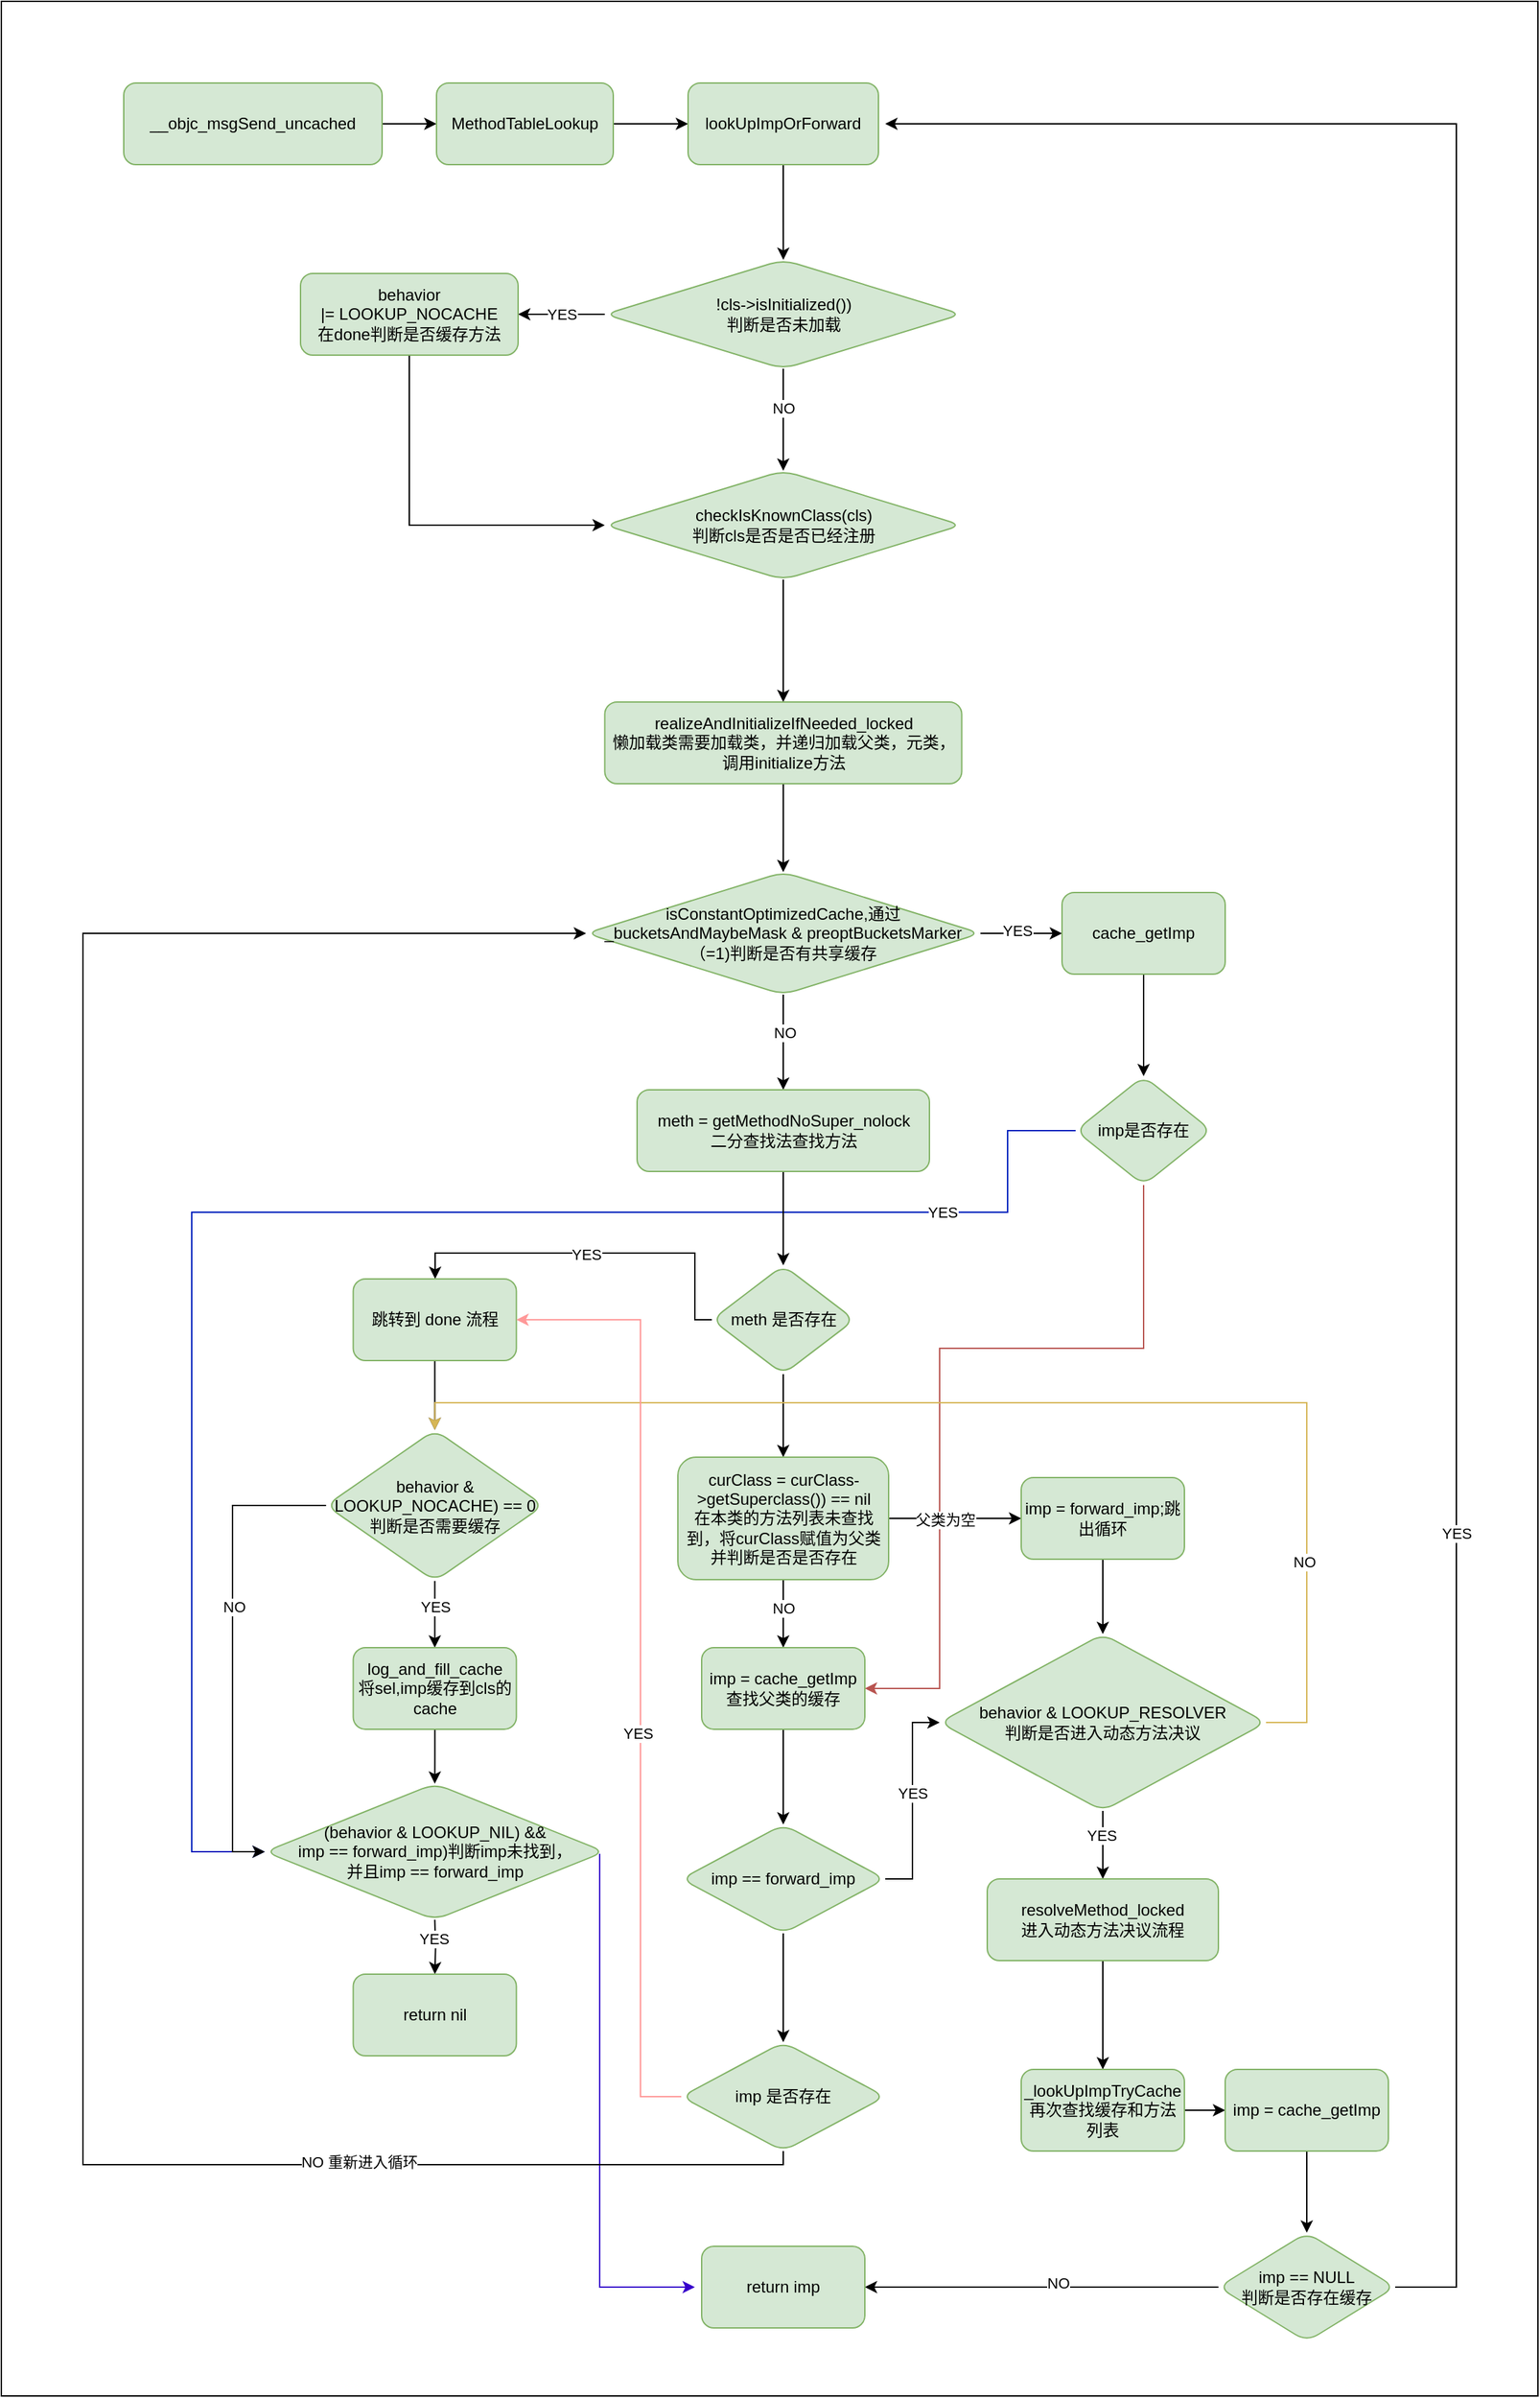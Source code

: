 <mxfile version="16.5.6" type="github">
  <diagram id="x6sFYiA4rkCTneI-RJo7" name="Page-1">
    <mxGraphModel dx="2543" dy="1040" grid="1" gridSize="10" guides="1" tooltips="1" connect="1" arrows="1" fold="1" page="1" pageScale="1" pageWidth="827" pageHeight="1169" math="0" shadow="0">
      <root>
        <mxCell id="0" />
        <mxCell id="1" parent="0" />
        <mxCell id="sLF7BMZyt9MLRBjVb3fy-2" value="" style="rounded=0;whiteSpace=wrap;html=1;" vertex="1" parent="1">
          <mxGeometry x="-190" y="160" width="1130" height="1760" as="geometry" />
        </mxCell>
        <mxCell id="pNtmwsAvhv5jmCJUX1sL-3" value="" style="edgeStyle=orthogonalEdgeStyle;rounded=0;orthogonalLoop=1;jettySize=auto;html=1;" parent="1" source="pNtmwsAvhv5jmCJUX1sL-1" target="pNtmwsAvhv5jmCJUX1sL-2" edge="1">
          <mxGeometry relative="1" as="geometry" />
        </mxCell>
        <mxCell id="pNtmwsAvhv5jmCJUX1sL-1" value="__objc_msgSend_uncached" style="rounded=1;whiteSpace=wrap;html=1;fillColor=#d5e8d4;strokeColor=#82b366;" parent="1" vertex="1">
          <mxGeometry x="-100" y="220" width="190" height="60" as="geometry" />
        </mxCell>
        <mxCell id="pNtmwsAvhv5jmCJUX1sL-5" value="" style="edgeStyle=orthogonalEdgeStyle;rounded=0;orthogonalLoop=1;jettySize=auto;html=1;" parent="1" source="pNtmwsAvhv5jmCJUX1sL-2" target="pNtmwsAvhv5jmCJUX1sL-4" edge="1">
          <mxGeometry relative="1" as="geometry" />
        </mxCell>
        <mxCell id="pNtmwsAvhv5jmCJUX1sL-2" value="MethodTableLookup" style="whiteSpace=wrap;html=1;fillColor=#d5e8d4;strokeColor=#82b366;rounded=1;" parent="1" vertex="1">
          <mxGeometry x="130" y="220" width="130" height="60" as="geometry" />
        </mxCell>
        <mxCell id="pNtmwsAvhv5jmCJUX1sL-9" value="" style="edgeStyle=orthogonalEdgeStyle;rounded=0;orthogonalLoop=1;jettySize=auto;html=1;" parent="1" source="pNtmwsAvhv5jmCJUX1sL-4" target="pNtmwsAvhv5jmCJUX1sL-8" edge="1">
          <mxGeometry relative="1" as="geometry" />
        </mxCell>
        <mxCell id="pNtmwsAvhv5jmCJUX1sL-4" value="lookUpImpOrForward" style="whiteSpace=wrap;html=1;fillColor=#d5e8d4;strokeColor=#82b366;rounded=1;" parent="1" vertex="1">
          <mxGeometry x="315" y="220" width="140" height="60" as="geometry" />
        </mxCell>
        <mxCell id="pNtmwsAvhv5jmCJUX1sL-11" value="YES" style="edgeStyle=orthogonalEdgeStyle;rounded=0;orthogonalLoop=1;jettySize=auto;html=1;" parent="1" source="pNtmwsAvhv5jmCJUX1sL-8" target="pNtmwsAvhv5jmCJUX1sL-10" edge="1">
          <mxGeometry relative="1" as="geometry" />
        </mxCell>
        <mxCell id="pNtmwsAvhv5jmCJUX1sL-13" value="" style="edgeStyle=orthogonalEdgeStyle;rounded=0;orthogonalLoop=1;jettySize=auto;html=1;" parent="1" source="pNtmwsAvhv5jmCJUX1sL-8" target="pNtmwsAvhv5jmCJUX1sL-12" edge="1">
          <mxGeometry relative="1" as="geometry" />
        </mxCell>
        <mxCell id="pNtmwsAvhv5jmCJUX1sL-14" value="NO" style="edgeLabel;html=1;align=center;verticalAlign=middle;resizable=0;points=[];" parent="pNtmwsAvhv5jmCJUX1sL-13" vertex="1" connectable="0">
          <mxGeometry x="-0.227" relative="1" as="geometry">
            <mxPoint as="offset" />
          </mxGeometry>
        </mxCell>
        <mxCell id="pNtmwsAvhv5jmCJUX1sL-8" value="!cls-&amp;gt;isInitialized())&lt;br&gt;判断是否未加载" style="rhombus;whiteSpace=wrap;html=1;fillColor=#d5e8d4;strokeColor=#82b366;rounded=1;" parent="1" vertex="1">
          <mxGeometry x="253.75" y="350" width="262.5" height="80" as="geometry" />
        </mxCell>
        <mxCell id="sLF7BMZyt9MLRBjVb3fy-3" style="edgeStyle=orthogonalEdgeStyle;rounded=0;orthogonalLoop=1;jettySize=auto;html=1;entryX=0;entryY=0.5;entryDx=0;entryDy=0;" edge="1" parent="1" source="pNtmwsAvhv5jmCJUX1sL-10" target="pNtmwsAvhv5jmCJUX1sL-12">
          <mxGeometry relative="1" as="geometry">
            <Array as="points">
              <mxPoint x="110" y="545" />
            </Array>
          </mxGeometry>
        </mxCell>
        <mxCell id="pNtmwsAvhv5jmCJUX1sL-10" value="behavior |=&amp;nbsp;LOOKUP_NOCACHE&lt;br&gt;在done判断是否缓存方法" style="whiteSpace=wrap;html=1;fillColor=#d5e8d4;strokeColor=#82b366;rounded=1;" parent="1" vertex="1">
          <mxGeometry x="30" y="360" width="160" height="60" as="geometry" />
        </mxCell>
        <mxCell id="pNtmwsAvhv5jmCJUX1sL-16" value="" style="edgeStyle=orthogonalEdgeStyle;rounded=0;orthogonalLoop=1;jettySize=auto;html=1;" parent="1" source="pNtmwsAvhv5jmCJUX1sL-12" target="pNtmwsAvhv5jmCJUX1sL-15" edge="1">
          <mxGeometry relative="1" as="geometry" />
        </mxCell>
        <mxCell id="pNtmwsAvhv5jmCJUX1sL-12" value="checkIsKnownClass(cls)&lt;br&gt;判断cls是否是否已经注册" style="rhombus;whiteSpace=wrap;html=1;fillColor=#d5e8d4;strokeColor=#82b366;rounded=1;" parent="1" vertex="1">
          <mxGeometry x="253.75" y="505" width="262.5" height="80" as="geometry" />
        </mxCell>
        <mxCell id="pNtmwsAvhv5jmCJUX1sL-18" value="" style="edgeStyle=orthogonalEdgeStyle;rounded=0;orthogonalLoop=1;jettySize=auto;html=1;" parent="1" source="pNtmwsAvhv5jmCJUX1sL-15" target="pNtmwsAvhv5jmCJUX1sL-17" edge="1">
          <mxGeometry relative="1" as="geometry" />
        </mxCell>
        <mxCell id="pNtmwsAvhv5jmCJUX1sL-15" value="realizeAndInitializeIfNeeded_locked&lt;br&gt;懒加载类需要加载类，并递归加载父类，元类，调用initialize方法" style="whiteSpace=wrap;html=1;fillColor=#d5e8d4;strokeColor=#82b366;rounded=1;" parent="1" vertex="1">
          <mxGeometry x="253.75" y="675" width="262.5" height="60" as="geometry" />
        </mxCell>
        <mxCell id="pNtmwsAvhv5jmCJUX1sL-20" value="" style="edgeStyle=orthogonalEdgeStyle;rounded=0;orthogonalLoop=1;jettySize=auto;html=1;" parent="1" source="pNtmwsAvhv5jmCJUX1sL-17" target="pNtmwsAvhv5jmCJUX1sL-19" edge="1">
          <mxGeometry relative="1" as="geometry" />
        </mxCell>
        <mxCell id="pNtmwsAvhv5jmCJUX1sL-25" value="YES" style="edgeLabel;html=1;align=center;verticalAlign=middle;resizable=0;points=[];" parent="pNtmwsAvhv5jmCJUX1sL-20" vertex="1" connectable="0">
          <mxGeometry x="-0.1" y="2" relative="1" as="geometry">
            <mxPoint as="offset" />
          </mxGeometry>
        </mxCell>
        <mxCell id="pNtmwsAvhv5jmCJUX1sL-27" value="" style="edgeStyle=orthogonalEdgeStyle;rounded=0;orthogonalLoop=1;jettySize=auto;html=1;" parent="1" source="pNtmwsAvhv5jmCJUX1sL-17" target="pNtmwsAvhv5jmCJUX1sL-26" edge="1">
          <mxGeometry relative="1" as="geometry" />
        </mxCell>
        <mxCell id="pNtmwsAvhv5jmCJUX1sL-28" value="NO" style="edgeLabel;html=1;align=center;verticalAlign=middle;resizable=0;points=[];" parent="pNtmwsAvhv5jmCJUX1sL-27" vertex="1" connectable="0">
          <mxGeometry x="-0.221" y="1" relative="1" as="geometry">
            <mxPoint as="offset" />
          </mxGeometry>
        </mxCell>
        <mxCell id="pNtmwsAvhv5jmCJUX1sL-17" value="isConstantOptimizedCache,通过_bucketsAndMaybeMask &amp;amp; preoptBucketsMarker（=1)判断是否有共享缓存" style="rhombus;whiteSpace=wrap;html=1;fillColor=#d5e8d4;strokeColor=#82b366;rounded=1;" parent="1" vertex="1">
          <mxGeometry x="240" y="800" width="290" height="90" as="geometry" />
        </mxCell>
        <mxCell id="pNtmwsAvhv5jmCJUX1sL-24" value="" style="edgeStyle=orthogonalEdgeStyle;rounded=0;orthogonalLoop=1;jettySize=auto;html=1;" parent="1" source="pNtmwsAvhv5jmCJUX1sL-19" target="pNtmwsAvhv5jmCJUX1sL-23" edge="1">
          <mxGeometry relative="1" as="geometry" />
        </mxCell>
        <mxCell id="pNtmwsAvhv5jmCJUX1sL-19" value="cache_getImp" style="whiteSpace=wrap;html=1;fillColor=#d5e8d4;strokeColor=#82b366;rounded=1;" parent="1" vertex="1">
          <mxGeometry x="590" y="815" width="120" height="60" as="geometry" />
        </mxCell>
        <mxCell id="pNtmwsAvhv5jmCJUX1sL-47" style="edgeStyle=orthogonalEdgeStyle;rounded=0;orthogonalLoop=1;jettySize=auto;html=1;entryX=0;entryY=0.5;entryDx=0;entryDy=0;fillColor=#0050ef;strokeColor=#001DBC;" parent="1" source="pNtmwsAvhv5jmCJUX1sL-23" target="pNtmwsAvhv5jmCJUX1sL-40" edge="1">
          <mxGeometry relative="1" as="geometry">
            <mxPoint x="40" y="1530" as="targetPoint" />
            <Array as="points">
              <mxPoint x="550" y="990" />
              <mxPoint x="550" y="1050" />
              <mxPoint x="-50" y="1050" />
              <mxPoint x="-50" y="1520" />
            </Array>
          </mxGeometry>
        </mxCell>
        <mxCell id="pNtmwsAvhv5jmCJUX1sL-48" value="YES" style="edgeLabel;html=1;align=center;verticalAlign=middle;resizable=0;points=[];" parent="pNtmwsAvhv5jmCJUX1sL-47" vertex="1" connectable="0">
          <mxGeometry x="-0.744" relative="1" as="geometry">
            <mxPoint as="offset" />
          </mxGeometry>
        </mxCell>
        <mxCell id="sLF7BMZyt9MLRBjVb3fy-1" style="edgeStyle=orthogonalEdgeStyle;rounded=0;orthogonalLoop=1;jettySize=auto;html=1;entryX=1;entryY=0.5;entryDx=0;entryDy=0;fillColor=#f8cecc;strokeColor=#b85450;" edge="1" parent="1" source="pNtmwsAvhv5jmCJUX1sL-23" target="pNtmwsAvhv5jmCJUX1sL-67">
          <mxGeometry relative="1" as="geometry">
            <Array as="points">
              <mxPoint x="650" y="1150" />
              <mxPoint x="500" y="1150" />
              <mxPoint x="500" y="1400" />
            </Array>
          </mxGeometry>
        </mxCell>
        <mxCell id="pNtmwsAvhv5jmCJUX1sL-23" value="imp是否存在" style="rhombus;whiteSpace=wrap;html=1;fillColor=#d5e8d4;strokeColor=#82b366;rounded=1;" parent="1" vertex="1">
          <mxGeometry x="600" y="950" width="100" height="80" as="geometry" />
        </mxCell>
        <mxCell id="pNtmwsAvhv5jmCJUX1sL-30" value="" style="edgeStyle=orthogonalEdgeStyle;rounded=0;orthogonalLoop=1;jettySize=auto;html=1;" parent="1" source="pNtmwsAvhv5jmCJUX1sL-26" target="pNtmwsAvhv5jmCJUX1sL-29" edge="1">
          <mxGeometry relative="1" as="geometry" />
        </mxCell>
        <mxCell id="pNtmwsAvhv5jmCJUX1sL-26" value="meth = getMethodNoSuper_nolock&lt;br&gt;二分查找法查找方法" style="whiteSpace=wrap;html=1;fillColor=#d5e8d4;strokeColor=#82b366;rounded=1;" parent="1" vertex="1">
          <mxGeometry x="277.5" y="960" width="215" height="60" as="geometry" />
        </mxCell>
        <mxCell id="pNtmwsAvhv5jmCJUX1sL-32" value="" style="edgeStyle=orthogonalEdgeStyle;rounded=0;orthogonalLoop=1;jettySize=auto;html=1;" parent="1" source="pNtmwsAvhv5jmCJUX1sL-29" target="pNtmwsAvhv5jmCJUX1sL-31" edge="1">
          <mxGeometry relative="1" as="geometry">
            <Array as="points">
              <mxPoint x="320" y="1129" />
              <mxPoint x="320" y="1080" />
              <mxPoint x="129" y="1080" />
            </Array>
          </mxGeometry>
        </mxCell>
        <mxCell id="pNtmwsAvhv5jmCJUX1sL-33" value="YES" style="edgeLabel;html=1;align=center;verticalAlign=middle;resizable=0;points=[];" parent="pNtmwsAvhv5jmCJUX1sL-32" vertex="1" connectable="0">
          <mxGeometry x="-0.572" y="2" relative="1" as="geometry">
            <mxPoint x="-78" y="-3" as="offset" />
          </mxGeometry>
        </mxCell>
        <mxCell id="pNtmwsAvhv5jmCJUX1sL-50" value="" style="edgeStyle=orthogonalEdgeStyle;rounded=0;orthogonalLoop=1;jettySize=auto;html=1;" parent="1" source="pNtmwsAvhv5jmCJUX1sL-29" target="pNtmwsAvhv5jmCJUX1sL-49" edge="1">
          <mxGeometry relative="1" as="geometry" />
        </mxCell>
        <mxCell id="pNtmwsAvhv5jmCJUX1sL-29" value="meth 是否存在" style="rhombus;whiteSpace=wrap;html=1;fillColor=#d5e8d4;strokeColor=#82b366;rounded=1;" parent="1" vertex="1">
          <mxGeometry x="332.5" y="1089" width="105" height="80" as="geometry" />
        </mxCell>
        <mxCell id="pNtmwsAvhv5jmCJUX1sL-35" value="" style="edgeStyle=orthogonalEdgeStyle;rounded=0;orthogonalLoop=1;jettySize=auto;html=1;strokeColor=#000000;" parent="1" source="pNtmwsAvhv5jmCJUX1sL-31" target="pNtmwsAvhv5jmCJUX1sL-34" edge="1">
          <mxGeometry relative="1" as="geometry" />
        </mxCell>
        <mxCell id="pNtmwsAvhv5jmCJUX1sL-31" value="跳转到 done 流程" style="whiteSpace=wrap;html=1;fillColor=#d5e8d4;strokeColor=#82b366;rounded=1;" parent="1" vertex="1">
          <mxGeometry x="68.75" y="1099" width="120" height="60" as="geometry" />
        </mxCell>
        <mxCell id="pNtmwsAvhv5jmCJUX1sL-38" value="" style="edgeStyle=orthogonalEdgeStyle;rounded=0;orthogonalLoop=1;jettySize=auto;html=1;" parent="1" source="pNtmwsAvhv5jmCJUX1sL-34" target="pNtmwsAvhv5jmCJUX1sL-37" edge="1">
          <mxGeometry relative="1" as="geometry" />
        </mxCell>
        <mxCell id="pNtmwsAvhv5jmCJUX1sL-39" value="YES" style="edgeLabel;html=1;align=center;verticalAlign=middle;resizable=0;points=[];" parent="pNtmwsAvhv5jmCJUX1sL-38" vertex="1" connectable="0">
          <mxGeometry x="-0.305" y="1" relative="1" as="geometry">
            <mxPoint x="-1" y="2" as="offset" />
          </mxGeometry>
        </mxCell>
        <mxCell id="pNtmwsAvhv5jmCJUX1sL-44" style="edgeStyle=orthogonalEdgeStyle;rounded=0;orthogonalLoop=1;jettySize=auto;html=1;entryX=0;entryY=0.5;entryDx=0;entryDy=0;" parent="1" source="pNtmwsAvhv5jmCJUX1sL-34" target="pNtmwsAvhv5jmCJUX1sL-40" edge="1">
          <mxGeometry relative="1" as="geometry">
            <Array as="points">
              <mxPoint x="-20" y="1266" />
              <mxPoint x="-20" y="1520" />
            </Array>
          </mxGeometry>
        </mxCell>
        <mxCell id="pNtmwsAvhv5jmCJUX1sL-46" value="NO" style="edgeLabel;html=1;align=center;verticalAlign=middle;resizable=0;points=[];" parent="pNtmwsAvhv5jmCJUX1sL-44" vertex="1" connectable="0">
          <mxGeometry x="-0.314" y="1" relative="1" as="geometry">
            <mxPoint y="24" as="offset" />
          </mxGeometry>
        </mxCell>
        <mxCell id="pNtmwsAvhv5jmCJUX1sL-34" value="behavior &amp;amp; LOOKUP_NOCACHE) == 0&lt;br&gt;判断是否需要缓存" style="rhombus;whiteSpace=wrap;html=1;fillColor=#d5e8d4;strokeColor=#82b366;rounded=1;" parent="1" vertex="1">
          <mxGeometry x="48.75" y="1210" width="160" height="111" as="geometry" />
        </mxCell>
        <mxCell id="pNtmwsAvhv5jmCJUX1sL-41" value="" style="edgeStyle=orthogonalEdgeStyle;rounded=0;orthogonalLoop=1;jettySize=auto;html=1;" parent="1" source="pNtmwsAvhv5jmCJUX1sL-37" edge="1">
          <mxGeometry relative="1" as="geometry">
            <mxPoint x="128.75" y="1470" as="targetPoint" />
          </mxGeometry>
        </mxCell>
        <mxCell id="pNtmwsAvhv5jmCJUX1sL-37" value="log_and_fill_cache&lt;br&gt;将sel,imp缓存到cls的cache" style="whiteSpace=wrap;html=1;fillColor=#d5e8d4;strokeColor=#82b366;rounded=1;" parent="1" vertex="1">
          <mxGeometry x="68.75" y="1370" width="120" height="60" as="geometry" />
        </mxCell>
        <mxCell id="pNtmwsAvhv5jmCJUX1sL-43" value="" style="edgeStyle=orthogonalEdgeStyle;rounded=0;orthogonalLoop=1;jettySize=auto;html=1;" parent="1" target="pNtmwsAvhv5jmCJUX1sL-42" edge="1">
          <mxGeometry relative="1" as="geometry">
            <mxPoint x="128.75" y="1570" as="sourcePoint" />
          </mxGeometry>
        </mxCell>
        <mxCell id="pNtmwsAvhv5jmCJUX1sL-82" value="YES" style="edgeLabel;html=1;align=center;verticalAlign=middle;resizable=0;points=[];" parent="pNtmwsAvhv5jmCJUX1sL-43" vertex="1" connectable="0">
          <mxGeometry x="-0.3" y="-1" relative="1" as="geometry">
            <mxPoint as="offset" />
          </mxGeometry>
        </mxCell>
        <mxCell id="pNtmwsAvhv5jmCJUX1sL-86" style="edgeStyle=orthogonalEdgeStyle;rounded=0;orthogonalLoop=1;jettySize=auto;html=1;fillColor=#6a00ff;strokeColor=#3700CC;" parent="1" source="pNtmwsAvhv5jmCJUX1sL-40" edge="1">
          <mxGeometry relative="1" as="geometry">
            <mxPoint x="320" y="1840" as="targetPoint" />
            <Array as="points">
              <mxPoint x="250" y="1840" />
            </Array>
          </mxGeometry>
        </mxCell>
        <mxCell id="pNtmwsAvhv5jmCJUX1sL-40" value="(behavior &amp;amp; LOOKUP_NIL) &amp;amp;&amp;amp; &lt;br&gt;imp == forward_imp)判断imp未找到，&lt;br&gt;并且imp == forward_imp" style="rhombus;whiteSpace=wrap;html=1;fillColor=#d5e8d4;strokeColor=#82b366;rounded=1;" parent="1" vertex="1">
          <mxGeometry x="3.75" y="1470" width="250" height="100" as="geometry" />
        </mxCell>
        <mxCell id="pNtmwsAvhv5jmCJUX1sL-42" value="return nil" style="whiteSpace=wrap;html=1;fillColor=#d5e8d4;strokeColor=#82b366;rounded=1;" parent="1" vertex="1">
          <mxGeometry x="68.75" y="1610" width="120" height="60" as="geometry" />
        </mxCell>
        <mxCell id="pNtmwsAvhv5jmCJUX1sL-52" value="" style="edgeStyle=orthogonalEdgeStyle;rounded=0;orthogonalLoop=1;jettySize=auto;html=1;" parent="1" source="pNtmwsAvhv5jmCJUX1sL-49" target="pNtmwsAvhv5jmCJUX1sL-51" edge="1">
          <mxGeometry relative="1" as="geometry" />
        </mxCell>
        <mxCell id="pNtmwsAvhv5jmCJUX1sL-55" value="父类为空" style="edgeLabel;html=1;align=center;verticalAlign=middle;resizable=0;points=[];" parent="pNtmwsAvhv5jmCJUX1sL-52" vertex="1" connectable="0">
          <mxGeometry x="-0.149" relative="1" as="geometry">
            <mxPoint y="1" as="offset" />
          </mxGeometry>
        </mxCell>
        <mxCell id="pNtmwsAvhv5jmCJUX1sL-68" value="" style="edgeStyle=orthogonalEdgeStyle;rounded=0;orthogonalLoop=1;jettySize=auto;html=1;" parent="1" source="pNtmwsAvhv5jmCJUX1sL-49" target="pNtmwsAvhv5jmCJUX1sL-67" edge="1">
          <mxGeometry relative="1" as="geometry" />
        </mxCell>
        <mxCell id="pNtmwsAvhv5jmCJUX1sL-69" value="NO" style="edgeLabel;html=1;align=center;verticalAlign=middle;resizable=0;points=[];" parent="pNtmwsAvhv5jmCJUX1sL-68" vertex="1" connectable="0">
          <mxGeometry x="-0.168" relative="1" as="geometry">
            <mxPoint as="offset" />
          </mxGeometry>
        </mxCell>
        <mxCell id="pNtmwsAvhv5jmCJUX1sL-49" value="curClass = curClass-&amp;gt;getSuperclass()) == nil&lt;br&gt;在本类的方法列表未查找到，将curClass赋值为父类并判断是否是否存在" style="whiteSpace=wrap;html=1;fillColor=#d5e8d4;strokeColor=#82b366;rounded=1;" parent="1" vertex="1">
          <mxGeometry x="307.5" y="1230" width="155" height="90" as="geometry" />
        </mxCell>
        <mxCell id="pNtmwsAvhv5jmCJUX1sL-54" value="" style="edgeStyle=orthogonalEdgeStyle;rounded=0;orthogonalLoop=1;jettySize=auto;html=1;" parent="1" source="pNtmwsAvhv5jmCJUX1sL-51" target="pNtmwsAvhv5jmCJUX1sL-53" edge="1">
          <mxGeometry relative="1" as="geometry" />
        </mxCell>
        <mxCell id="pNtmwsAvhv5jmCJUX1sL-51" value="imp = forward_imp;跳出循环" style="whiteSpace=wrap;html=1;fillColor=#d5e8d4;strokeColor=#82b366;rounded=1;" parent="1" vertex="1">
          <mxGeometry x="560" y="1245" width="120" height="60" as="geometry" />
        </mxCell>
        <mxCell id="pNtmwsAvhv5jmCJUX1sL-57" value="" style="edgeStyle=orthogonalEdgeStyle;rounded=0;orthogonalLoop=1;jettySize=auto;html=1;" parent="1" source="pNtmwsAvhv5jmCJUX1sL-53" target="pNtmwsAvhv5jmCJUX1sL-56" edge="1">
          <mxGeometry relative="1" as="geometry" />
        </mxCell>
        <mxCell id="pNtmwsAvhv5jmCJUX1sL-58" value="YES" style="edgeLabel;html=1;align=center;verticalAlign=middle;resizable=0;points=[];" parent="pNtmwsAvhv5jmCJUX1sL-57" vertex="1" connectable="0">
          <mxGeometry x="-0.34" y="-1" relative="1" as="geometry">
            <mxPoint y="1" as="offset" />
          </mxGeometry>
        </mxCell>
        <mxCell id="pNtmwsAvhv5jmCJUX1sL-87" style="edgeStyle=orthogonalEdgeStyle;rounded=0;orthogonalLoop=1;jettySize=auto;html=1;strokeColor=#d6b656;entryX=0.5;entryY=0;entryDx=0;entryDy=0;fillColor=#fff2cc;" parent="1" source="pNtmwsAvhv5jmCJUX1sL-53" target="pNtmwsAvhv5jmCJUX1sL-34" edge="1">
          <mxGeometry relative="1" as="geometry">
            <Array as="points">
              <mxPoint x="770" y="1425" />
              <mxPoint x="770" y="1190" />
              <mxPoint x="129" y="1190" />
            </Array>
          </mxGeometry>
        </mxCell>
        <mxCell id="pNtmwsAvhv5jmCJUX1sL-88" value="NO" style="edgeLabel;html=1;align=center;verticalAlign=middle;resizable=0;points=[];" parent="pNtmwsAvhv5jmCJUX1sL-87" vertex="1" connectable="0">
          <mxGeometry x="-0.68" y="2" relative="1" as="geometry">
            <mxPoint as="offset" />
          </mxGeometry>
        </mxCell>
        <mxCell id="pNtmwsAvhv5jmCJUX1sL-53" value="behavior &amp;amp; LOOKUP_RESOLVER&lt;br&gt;判断是否进入动态方法决议" style="rhombus;whiteSpace=wrap;html=1;fillColor=#d5e8d4;strokeColor=#82b366;rounded=1;" parent="1" vertex="1">
          <mxGeometry x="500" y="1360" width="240" height="130" as="geometry" />
        </mxCell>
        <mxCell id="pNtmwsAvhv5jmCJUX1sL-60" value="" style="edgeStyle=orthogonalEdgeStyle;rounded=0;orthogonalLoop=1;jettySize=auto;html=1;" parent="1" source="pNtmwsAvhv5jmCJUX1sL-56" target="pNtmwsAvhv5jmCJUX1sL-59" edge="1">
          <mxGeometry relative="1" as="geometry" />
        </mxCell>
        <mxCell id="pNtmwsAvhv5jmCJUX1sL-56" value="resolveMethod_locked&lt;br&gt;进入动态方法决议流程" style="whiteSpace=wrap;html=1;fillColor=#d5e8d4;strokeColor=#82b366;rounded=1;" parent="1" vertex="1">
          <mxGeometry x="535" y="1540" width="170" height="60" as="geometry" />
        </mxCell>
        <mxCell id="pNtmwsAvhv5jmCJUX1sL-62" value="" style="edgeStyle=orthogonalEdgeStyle;rounded=0;orthogonalLoop=1;jettySize=auto;html=1;" parent="1" source="pNtmwsAvhv5jmCJUX1sL-59" target="pNtmwsAvhv5jmCJUX1sL-61" edge="1">
          <mxGeometry relative="1" as="geometry" />
        </mxCell>
        <mxCell id="pNtmwsAvhv5jmCJUX1sL-59" value="_lookUpImpTryCache&lt;br&gt;再次查找缓存和方法列表" style="whiteSpace=wrap;html=1;fillColor=#d5e8d4;strokeColor=#82b366;rounded=1;" parent="1" vertex="1">
          <mxGeometry x="560" y="1680" width="120" height="60" as="geometry" />
        </mxCell>
        <mxCell id="pNtmwsAvhv5jmCJUX1sL-64" value="" style="edgeStyle=orthogonalEdgeStyle;rounded=0;orthogonalLoop=1;jettySize=auto;html=1;" parent="1" source="pNtmwsAvhv5jmCJUX1sL-61" target="pNtmwsAvhv5jmCJUX1sL-63" edge="1">
          <mxGeometry relative="1" as="geometry" />
        </mxCell>
        <mxCell id="pNtmwsAvhv5jmCJUX1sL-61" value="imp = cache_getImp" style="whiteSpace=wrap;html=1;fillColor=#d5e8d4;strokeColor=#82b366;rounded=1;" parent="1" vertex="1">
          <mxGeometry x="710" y="1680" width="120" height="60" as="geometry" />
        </mxCell>
        <mxCell id="pNtmwsAvhv5jmCJUX1sL-65" style="edgeStyle=orthogonalEdgeStyle;rounded=0;orthogonalLoop=1;jettySize=auto;html=1;" parent="1" source="pNtmwsAvhv5jmCJUX1sL-63" edge="1">
          <mxGeometry relative="1" as="geometry">
            <mxPoint x="460" y="250" as="targetPoint" />
            <Array as="points">
              <mxPoint x="880" y="1840" />
              <mxPoint x="880" y="250" />
            </Array>
          </mxGeometry>
        </mxCell>
        <mxCell id="pNtmwsAvhv5jmCJUX1sL-66" value="YES" style="edgeLabel;html=1;align=center;verticalAlign=middle;resizable=0;points=[];" parent="pNtmwsAvhv5jmCJUX1sL-65" vertex="1" connectable="0">
          <mxGeometry x="-0.416" relative="1" as="geometry">
            <mxPoint y="1" as="offset" />
          </mxGeometry>
        </mxCell>
        <mxCell id="pNtmwsAvhv5jmCJUX1sL-84" value="" style="edgeStyle=orthogonalEdgeStyle;rounded=0;orthogonalLoop=1;jettySize=auto;html=1;" parent="1" source="pNtmwsAvhv5jmCJUX1sL-63" target="pNtmwsAvhv5jmCJUX1sL-83" edge="1">
          <mxGeometry relative="1" as="geometry" />
        </mxCell>
        <mxCell id="pNtmwsAvhv5jmCJUX1sL-85" value="NO" style="edgeLabel;html=1;align=center;verticalAlign=middle;resizable=0;points=[];" parent="pNtmwsAvhv5jmCJUX1sL-84" vertex="1" connectable="0">
          <mxGeometry x="-0.092" y="-3" relative="1" as="geometry">
            <mxPoint as="offset" />
          </mxGeometry>
        </mxCell>
        <mxCell id="pNtmwsAvhv5jmCJUX1sL-63" value="imp == NULL&lt;br&gt;判断是否存在缓存" style="rhombus;whiteSpace=wrap;html=1;fillColor=#d5e8d4;strokeColor=#82b366;rounded=1;" parent="1" vertex="1">
          <mxGeometry x="705" y="1800" width="130" height="80" as="geometry" />
        </mxCell>
        <mxCell id="pNtmwsAvhv5jmCJUX1sL-73" value="" style="edgeStyle=orthogonalEdgeStyle;rounded=0;orthogonalLoop=1;jettySize=auto;html=1;" parent="1" source="pNtmwsAvhv5jmCJUX1sL-67" target="pNtmwsAvhv5jmCJUX1sL-72" edge="1">
          <mxGeometry relative="1" as="geometry" />
        </mxCell>
        <mxCell id="pNtmwsAvhv5jmCJUX1sL-67" value="imp = cache_getImp&lt;br&gt;查找父类的缓存" style="whiteSpace=wrap;html=1;fillColor=#d5e8d4;strokeColor=#82b366;rounded=1;" parent="1" vertex="1">
          <mxGeometry x="325" y="1370" width="120" height="60" as="geometry" />
        </mxCell>
        <mxCell id="pNtmwsAvhv5jmCJUX1sL-74" style="edgeStyle=orthogonalEdgeStyle;rounded=0;orthogonalLoop=1;jettySize=auto;html=1;entryX=0;entryY=0.5;entryDx=0;entryDy=0;" parent="1" source="pNtmwsAvhv5jmCJUX1sL-72" target="pNtmwsAvhv5jmCJUX1sL-53" edge="1">
          <mxGeometry relative="1" as="geometry" />
        </mxCell>
        <mxCell id="pNtmwsAvhv5jmCJUX1sL-75" value="YES" style="edgeLabel;html=1;align=center;verticalAlign=middle;resizable=0;points=[];" parent="pNtmwsAvhv5jmCJUX1sL-74" vertex="1" connectable="0">
          <mxGeometry x="0.071" relative="1" as="geometry">
            <mxPoint as="offset" />
          </mxGeometry>
        </mxCell>
        <mxCell id="pNtmwsAvhv5jmCJUX1sL-77" value="" style="edgeStyle=orthogonalEdgeStyle;rounded=0;orthogonalLoop=1;jettySize=auto;html=1;" parent="1" source="pNtmwsAvhv5jmCJUX1sL-72" target="pNtmwsAvhv5jmCJUX1sL-76" edge="1">
          <mxGeometry relative="1" as="geometry" />
        </mxCell>
        <mxCell id="pNtmwsAvhv5jmCJUX1sL-72" value="imp == forward_imp" style="rhombus;whiteSpace=wrap;html=1;fillColor=#d5e8d4;strokeColor=#82b366;rounded=1;" parent="1" vertex="1">
          <mxGeometry x="310" y="1500" width="150" height="80" as="geometry" />
        </mxCell>
        <mxCell id="pNtmwsAvhv5jmCJUX1sL-78" style="edgeStyle=orthogonalEdgeStyle;rounded=0;orthogonalLoop=1;jettySize=auto;html=1;entryX=1;entryY=0.5;entryDx=0;entryDy=0;strokeColor=#FF9999;" parent="1" source="pNtmwsAvhv5jmCJUX1sL-76" target="pNtmwsAvhv5jmCJUX1sL-31" edge="1">
          <mxGeometry relative="1" as="geometry">
            <Array as="points">
              <mxPoint x="280" y="1700" />
              <mxPoint x="280" y="1129" />
            </Array>
          </mxGeometry>
        </mxCell>
        <mxCell id="pNtmwsAvhv5jmCJUX1sL-79" value="YES" style="edgeLabel;html=1;align=center;verticalAlign=middle;resizable=0;points=[];" parent="pNtmwsAvhv5jmCJUX1sL-78" vertex="1" connectable="0">
          <mxGeometry x="-0.142" y="2" relative="1" as="geometry">
            <mxPoint as="offset" />
          </mxGeometry>
        </mxCell>
        <mxCell id="pNtmwsAvhv5jmCJUX1sL-80" style="edgeStyle=orthogonalEdgeStyle;rounded=0;orthogonalLoop=1;jettySize=auto;html=1;entryX=0;entryY=0.5;entryDx=0;entryDy=0;" parent="1" source="pNtmwsAvhv5jmCJUX1sL-76" target="pNtmwsAvhv5jmCJUX1sL-17" edge="1">
          <mxGeometry relative="1" as="geometry">
            <Array as="points">
              <mxPoint x="385" y="1750" />
              <mxPoint x="-130" y="1750" />
              <mxPoint x="-130" y="845" />
            </Array>
          </mxGeometry>
        </mxCell>
        <mxCell id="pNtmwsAvhv5jmCJUX1sL-81" value="NO 重新进入循环" style="edgeLabel;html=1;align=center;verticalAlign=middle;resizable=0;points=[];" parent="pNtmwsAvhv5jmCJUX1sL-80" vertex="1" connectable="0">
          <mxGeometry x="-0.642" y="-2" relative="1" as="geometry">
            <mxPoint as="offset" />
          </mxGeometry>
        </mxCell>
        <mxCell id="pNtmwsAvhv5jmCJUX1sL-76" value="imp 是否存在" style="rhombus;whiteSpace=wrap;html=1;fillColor=#d5e8d4;strokeColor=#82b366;rounded=1;" parent="1" vertex="1">
          <mxGeometry x="310" y="1660" width="150" height="80" as="geometry" />
        </mxCell>
        <mxCell id="pNtmwsAvhv5jmCJUX1sL-83" value="return imp" style="whiteSpace=wrap;html=1;fillColor=#d5e8d4;strokeColor=#82b366;rounded=1;" parent="1" vertex="1">
          <mxGeometry x="325" y="1810" width="120" height="60" as="geometry" />
        </mxCell>
      </root>
    </mxGraphModel>
  </diagram>
</mxfile>
